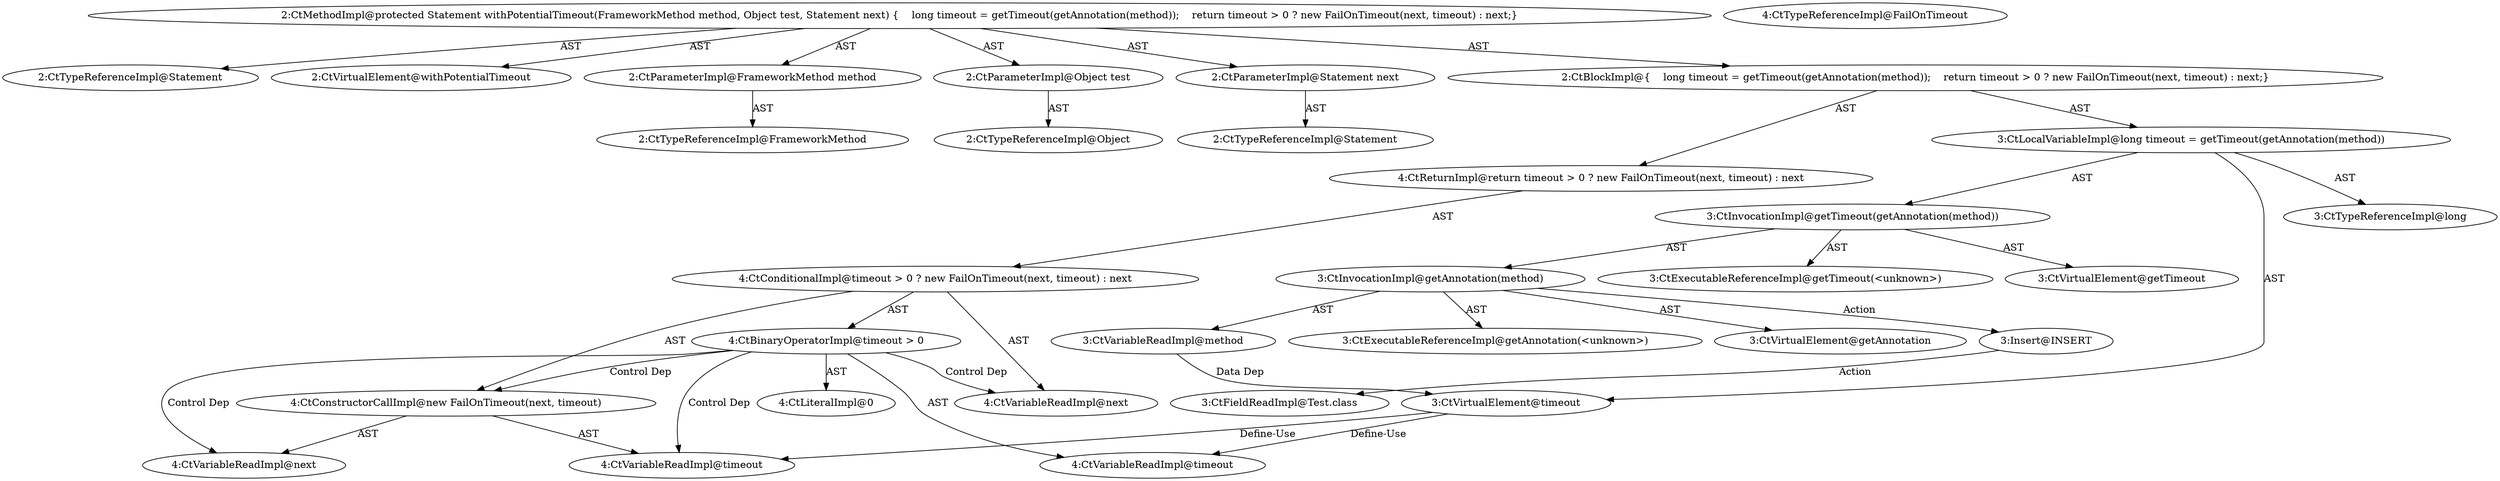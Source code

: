 digraph "withPotentialTimeout#?,FrameworkMethod,Object,Statement" {
0 [label="2:CtTypeReferenceImpl@Statement" shape=ellipse]
1 [label="2:CtVirtualElement@withPotentialTimeout" shape=ellipse]
2 [label="2:CtParameterImpl@FrameworkMethod method" shape=ellipse]
3 [label="2:CtTypeReferenceImpl@FrameworkMethod" shape=ellipse]
4 [label="2:CtParameterImpl@Object test" shape=ellipse]
5 [label="2:CtTypeReferenceImpl@Object" shape=ellipse]
6 [label="2:CtParameterImpl@Statement next" shape=ellipse]
7 [label="2:CtTypeReferenceImpl@Statement" shape=ellipse]
8 [label="3:CtTypeReferenceImpl@long" shape=ellipse]
9 [label="3:CtExecutableReferenceImpl@getTimeout(<unknown>)" shape=ellipse]
10 [label="3:CtVirtualElement@getTimeout" shape=ellipse]
11 [label="3:CtExecutableReferenceImpl@getAnnotation(<unknown>)" shape=ellipse]
12 [label="3:CtVirtualElement@getAnnotation" shape=ellipse]
13 [label="3:CtVariableReadImpl@method" shape=ellipse]
14 [label="3:CtInvocationImpl@getAnnotation(method)" shape=ellipse]
15 [label="3:CtInvocationImpl@getTimeout(getAnnotation(method))" shape=ellipse]
16 [label="3:CtVirtualElement@timeout" shape=ellipse]
17 [label="3:CtLocalVariableImpl@long timeout = getTimeout(getAnnotation(method))" shape=ellipse]
18 [label="4:CtVariableReadImpl@timeout" shape=ellipse]
19 [label="4:CtLiteralImpl@0" shape=ellipse]
20 [label="4:CtBinaryOperatorImpl@timeout > 0" shape=ellipse]
21 [label="4:CtTypeReferenceImpl@FailOnTimeout" shape=ellipse]
22 [label="4:CtVariableReadImpl@next" shape=ellipse]
23 [label="4:CtVariableReadImpl@timeout" shape=ellipse]
24 [label="4:CtConstructorCallImpl@new FailOnTimeout(next, timeout)" shape=ellipse]
25 [label="4:CtVariableReadImpl@next" shape=ellipse]
26 [label="4:CtConditionalImpl@timeout > 0 ? new FailOnTimeout(next, timeout) : next" shape=ellipse]
27 [label="4:CtReturnImpl@return timeout > 0 ? new FailOnTimeout(next, timeout) : next" shape=ellipse]
28 [label="2:CtBlockImpl@\{\
    long timeout = getTimeout(getAnnotation(method));\
    return timeout > 0 ? new FailOnTimeout(next, timeout) : next;\
\}" shape=ellipse]
29 [label="2:CtMethodImpl@protected Statement withPotentialTimeout(FrameworkMethod method, Object test, Statement next) \{\
    long timeout = getTimeout(getAnnotation(method));\
    return timeout > 0 ? new FailOnTimeout(next, timeout) : next;\
\}" shape=ellipse]
30 [label="3:Insert@INSERT" shape=ellipse]
31 [label="3:CtFieldReadImpl@Test.class" shape=ellipse]
2 -> 3 [label="AST"];
4 -> 5 [label="AST"];
6 -> 7 [label="AST"];
13 -> 16 [label="Data Dep"];
14 -> 12 [label="AST"];
14 -> 11 [label="AST"];
14 -> 13 [label="AST"];
14 -> 30 [label="Action"];
15 -> 10 [label="AST"];
15 -> 9 [label="AST"];
15 -> 14 [label="AST"];
16 -> 18 [label="Define-Use"];
16 -> 23 [label="Define-Use"];
17 -> 16 [label="AST"];
17 -> 8 [label="AST"];
17 -> 15 [label="AST"];
20 -> 18 [label="AST"];
20 -> 19 [label="AST"];
20 -> 24 [label="Control Dep"];
20 -> 22 [label="Control Dep"];
20 -> 23 [label="Control Dep"];
20 -> 25 [label="Control Dep"];
24 -> 22 [label="AST"];
24 -> 23 [label="AST"];
26 -> 20 [label="AST"];
26 -> 24 [label="AST"];
26 -> 25 [label="AST"];
27 -> 26 [label="AST"];
28 -> 17 [label="AST"];
28 -> 27 [label="AST"];
29 -> 1 [label="AST"];
29 -> 0 [label="AST"];
29 -> 2 [label="AST"];
29 -> 4 [label="AST"];
29 -> 6 [label="AST"];
29 -> 28 [label="AST"];
30 -> 31 [label="Action"];
}